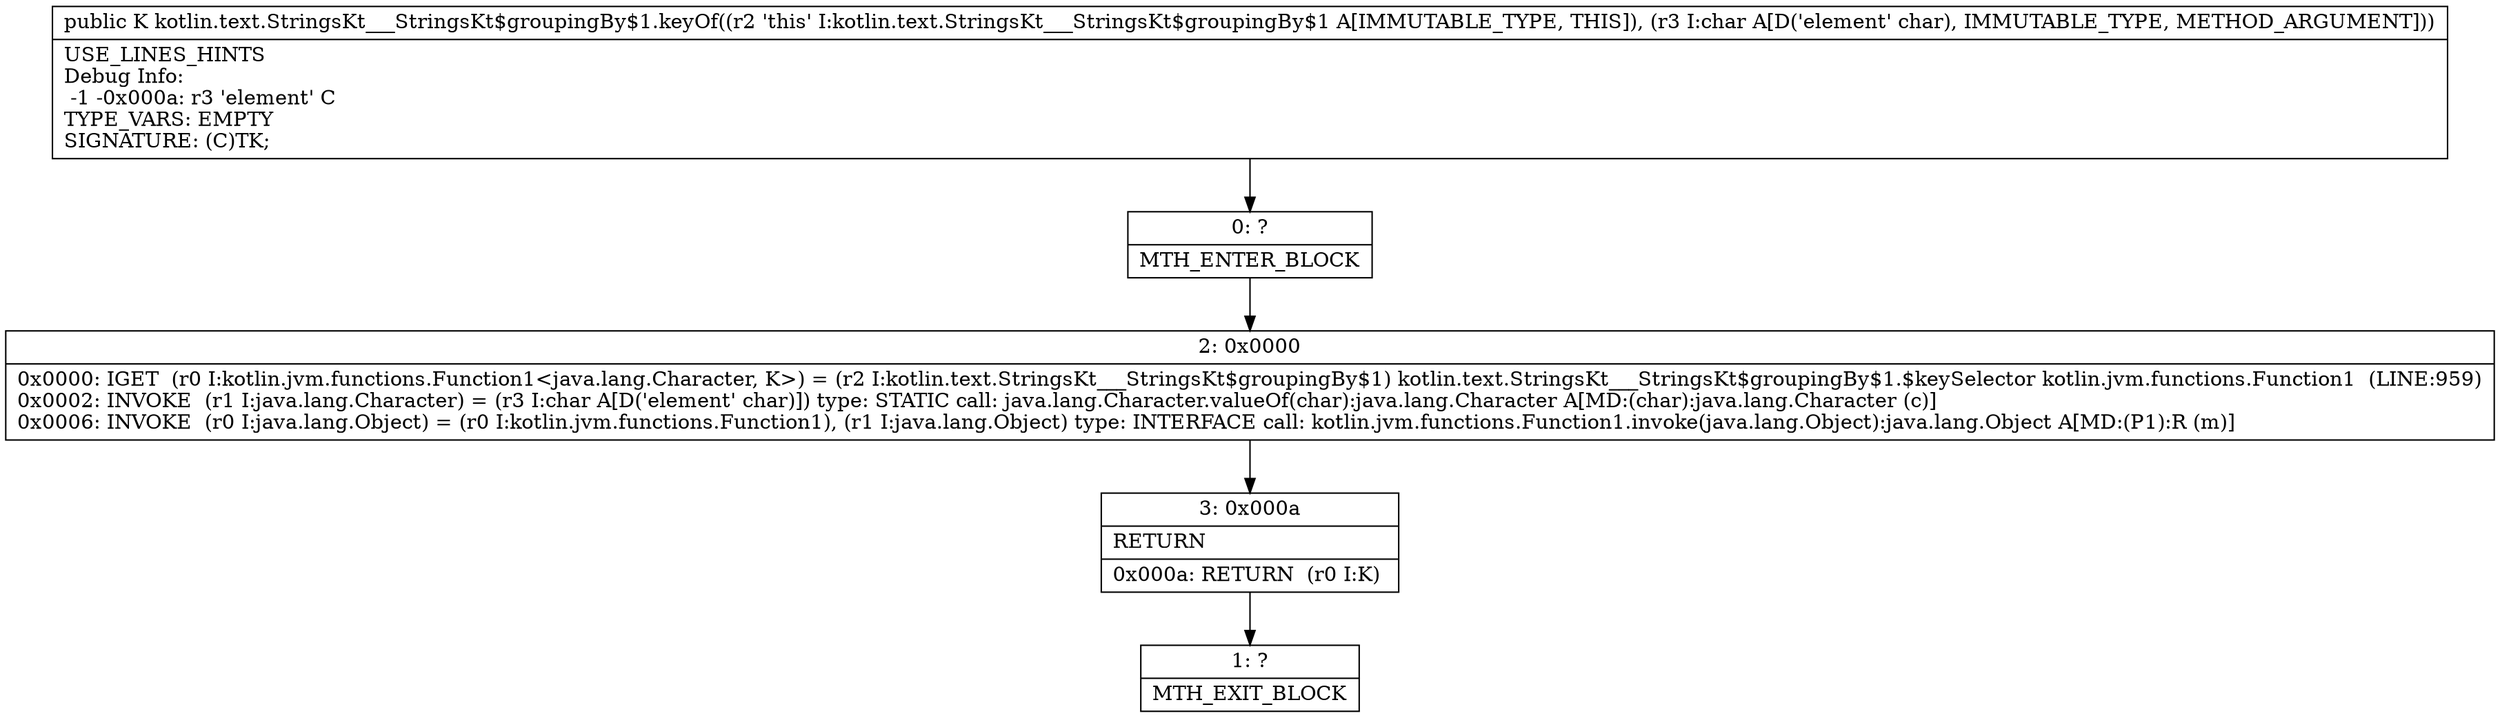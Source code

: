 digraph "CFG forkotlin.text.StringsKt___StringsKt$groupingBy$1.keyOf(C)Ljava\/lang\/Object;" {
Node_0 [shape=record,label="{0\:\ ?|MTH_ENTER_BLOCK\l}"];
Node_2 [shape=record,label="{2\:\ 0x0000|0x0000: IGET  (r0 I:kotlin.jvm.functions.Function1\<java.lang.Character, K\>) = (r2 I:kotlin.text.StringsKt___StringsKt$groupingBy$1) kotlin.text.StringsKt___StringsKt$groupingBy$1.$keySelector kotlin.jvm.functions.Function1  (LINE:959)\l0x0002: INVOKE  (r1 I:java.lang.Character) = (r3 I:char A[D('element' char)]) type: STATIC call: java.lang.Character.valueOf(char):java.lang.Character A[MD:(char):java.lang.Character (c)]\l0x0006: INVOKE  (r0 I:java.lang.Object) = (r0 I:kotlin.jvm.functions.Function1), (r1 I:java.lang.Object) type: INTERFACE call: kotlin.jvm.functions.Function1.invoke(java.lang.Object):java.lang.Object A[MD:(P1):R (m)]\l}"];
Node_3 [shape=record,label="{3\:\ 0x000a|RETURN\l|0x000a: RETURN  (r0 I:K) \l}"];
Node_1 [shape=record,label="{1\:\ ?|MTH_EXIT_BLOCK\l}"];
MethodNode[shape=record,label="{public K kotlin.text.StringsKt___StringsKt$groupingBy$1.keyOf((r2 'this' I:kotlin.text.StringsKt___StringsKt$groupingBy$1 A[IMMUTABLE_TYPE, THIS]), (r3 I:char A[D('element' char), IMMUTABLE_TYPE, METHOD_ARGUMENT]))  | USE_LINES_HINTS\lDebug Info:\l  \-1 \-0x000a: r3 'element' C\lTYPE_VARS: EMPTY\lSIGNATURE: (C)TK;\l}"];
MethodNode -> Node_0;Node_0 -> Node_2;
Node_2 -> Node_3;
Node_3 -> Node_1;
}

